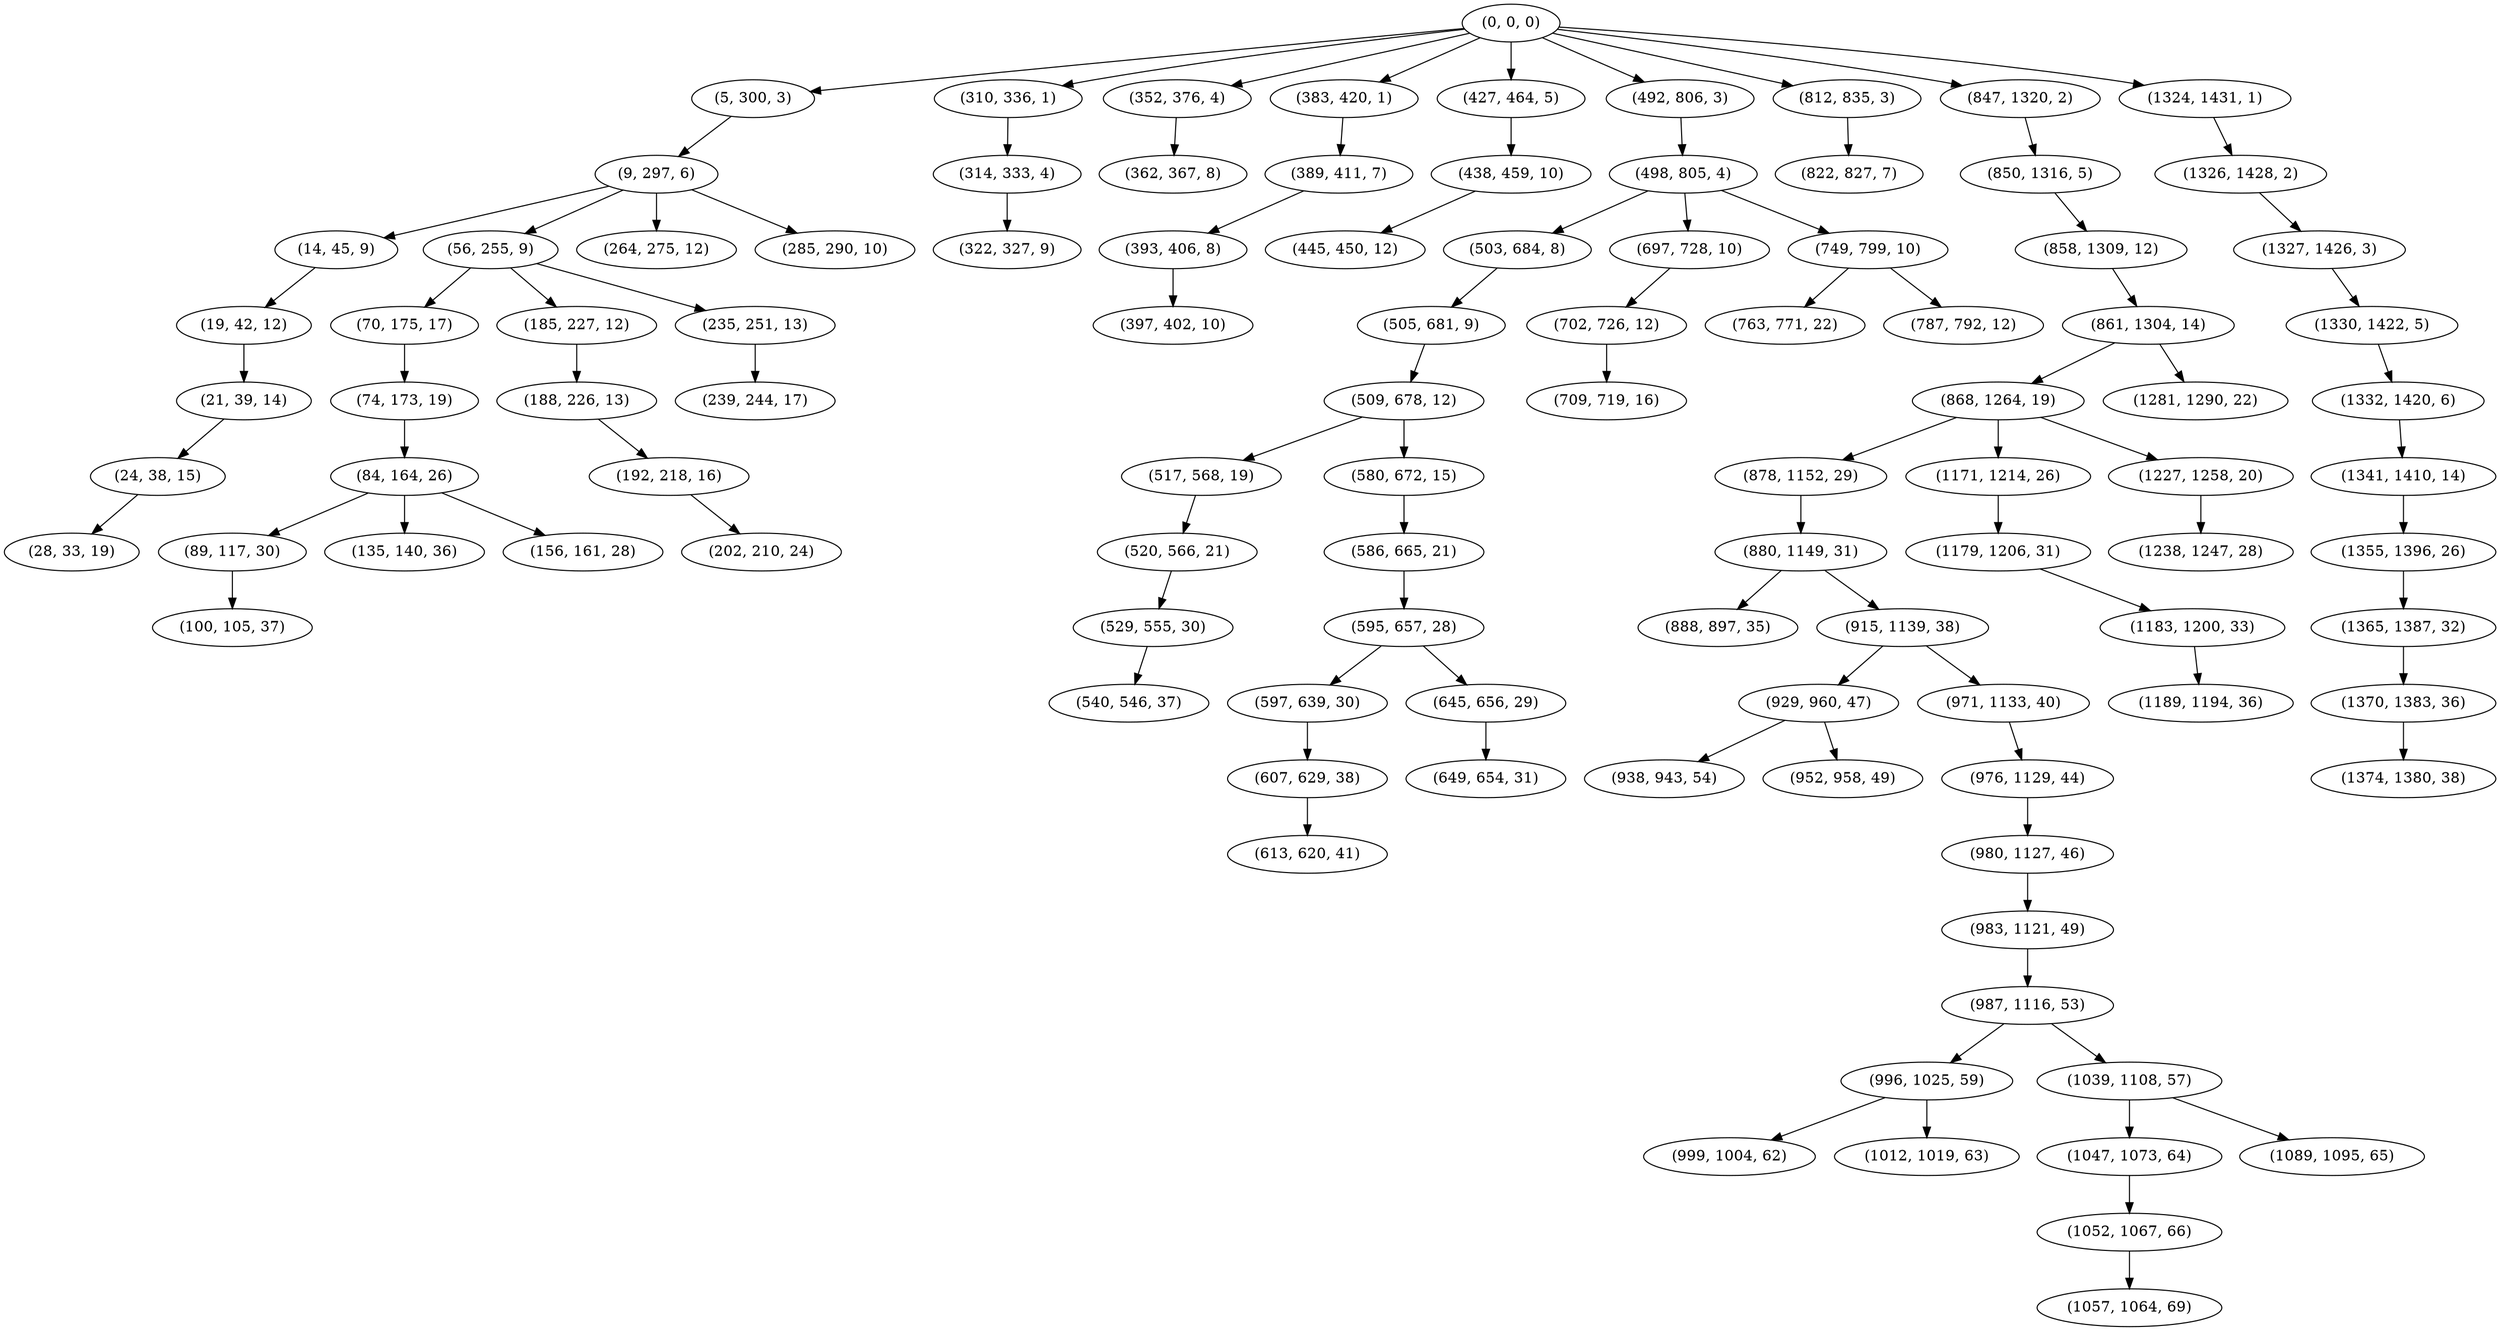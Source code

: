 digraph tree {
    "(0, 0, 0)";
    "(5, 300, 3)";
    "(9, 297, 6)";
    "(14, 45, 9)";
    "(19, 42, 12)";
    "(21, 39, 14)";
    "(24, 38, 15)";
    "(28, 33, 19)";
    "(56, 255, 9)";
    "(70, 175, 17)";
    "(74, 173, 19)";
    "(84, 164, 26)";
    "(89, 117, 30)";
    "(100, 105, 37)";
    "(135, 140, 36)";
    "(156, 161, 28)";
    "(185, 227, 12)";
    "(188, 226, 13)";
    "(192, 218, 16)";
    "(202, 210, 24)";
    "(235, 251, 13)";
    "(239, 244, 17)";
    "(264, 275, 12)";
    "(285, 290, 10)";
    "(310, 336, 1)";
    "(314, 333, 4)";
    "(322, 327, 9)";
    "(352, 376, 4)";
    "(362, 367, 8)";
    "(383, 420, 1)";
    "(389, 411, 7)";
    "(393, 406, 8)";
    "(397, 402, 10)";
    "(427, 464, 5)";
    "(438, 459, 10)";
    "(445, 450, 12)";
    "(492, 806, 3)";
    "(498, 805, 4)";
    "(503, 684, 8)";
    "(505, 681, 9)";
    "(509, 678, 12)";
    "(517, 568, 19)";
    "(520, 566, 21)";
    "(529, 555, 30)";
    "(540, 546, 37)";
    "(580, 672, 15)";
    "(586, 665, 21)";
    "(595, 657, 28)";
    "(597, 639, 30)";
    "(607, 629, 38)";
    "(613, 620, 41)";
    "(645, 656, 29)";
    "(649, 654, 31)";
    "(697, 728, 10)";
    "(702, 726, 12)";
    "(709, 719, 16)";
    "(749, 799, 10)";
    "(763, 771, 22)";
    "(787, 792, 12)";
    "(812, 835, 3)";
    "(822, 827, 7)";
    "(847, 1320, 2)";
    "(850, 1316, 5)";
    "(858, 1309, 12)";
    "(861, 1304, 14)";
    "(868, 1264, 19)";
    "(878, 1152, 29)";
    "(880, 1149, 31)";
    "(888, 897, 35)";
    "(915, 1139, 38)";
    "(929, 960, 47)";
    "(938, 943, 54)";
    "(952, 958, 49)";
    "(971, 1133, 40)";
    "(976, 1129, 44)";
    "(980, 1127, 46)";
    "(983, 1121, 49)";
    "(987, 1116, 53)";
    "(996, 1025, 59)";
    "(999, 1004, 62)";
    "(1012, 1019, 63)";
    "(1039, 1108, 57)";
    "(1047, 1073, 64)";
    "(1052, 1067, 66)";
    "(1057, 1064, 69)";
    "(1089, 1095, 65)";
    "(1171, 1214, 26)";
    "(1179, 1206, 31)";
    "(1183, 1200, 33)";
    "(1189, 1194, 36)";
    "(1227, 1258, 20)";
    "(1238, 1247, 28)";
    "(1281, 1290, 22)";
    "(1324, 1431, 1)";
    "(1326, 1428, 2)";
    "(1327, 1426, 3)";
    "(1330, 1422, 5)";
    "(1332, 1420, 6)";
    "(1341, 1410, 14)";
    "(1355, 1396, 26)";
    "(1365, 1387, 32)";
    "(1370, 1383, 36)";
    "(1374, 1380, 38)";
    "(0, 0, 0)" -> "(5, 300, 3)";
    "(0, 0, 0)" -> "(310, 336, 1)";
    "(0, 0, 0)" -> "(352, 376, 4)";
    "(0, 0, 0)" -> "(383, 420, 1)";
    "(0, 0, 0)" -> "(427, 464, 5)";
    "(0, 0, 0)" -> "(492, 806, 3)";
    "(0, 0, 0)" -> "(812, 835, 3)";
    "(0, 0, 0)" -> "(847, 1320, 2)";
    "(0, 0, 0)" -> "(1324, 1431, 1)";
    "(5, 300, 3)" -> "(9, 297, 6)";
    "(9, 297, 6)" -> "(14, 45, 9)";
    "(9, 297, 6)" -> "(56, 255, 9)";
    "(9, 297, 6)" -> "(264, 275, 12)";
    "(9, 297, 6)" -> "(285, 290, 10)";
    "(14, 45, 9)" -> "(19, 42, 12)";
    "(19, 42, 12)" -> "(21, 39, 14)";
    "(21, 39, 14)" -> "(24, 38, 15)";
    "(24, 38, 15)" -> "(28, 33, 19)";
    "(56, 255, 9)" -> "(70, 175, 17)";
    "(56, 255, 9)" -> "(185, 227, 12)";
    "(56, 255, 9)" -> "(235, 251, 13)";
    "(70, 175, 17)" -> "(74, 173, 19)";
    "(74, 173, 19)" -> "(84, 164, 26)";
    "(84, 164, 26)" -> "(89, 117, 30)";
    "(84, 164, 26)" -> "(135, 140, 36)";
    "(84, 164, 26)" -> "(156, 161, 28)";
    "(89, 117, 30)" -> "(100, 105, 37)";
    "(185, 227, 12)" -> "(188, 226, 13)";
    "(188, 226, 13)" -> "(192, 218, 16)";
    "(192, 218, 16)" -> "(202, 210, 24)";
    "(235, 251, 13)" -> "(239, 244, 17)";
    "(310, 336, 1)" -> "(314, 333, 4)";
    "(314, 333, 4)" -> "(322, 327, 9)";
    "(352, 376, 4)" -> "(362, 367, 8)";
    "(383, 420, 1)" -> "(389, 411, 7)";
    "(389, 411, 7)" -> "(393, 406, 8)";
    "(393, 406, 8)" -> "(397, 402, 10)";
    "(427, 464, 5)" -> "(438, 459, 10)";
    "(438, 459, 10)" -> "(445, 450, 12)";
    "(492, 806, 3)" -> "(498, 805, 4)";
    "(498, 805, 4)" -> "(503, 684, 8)";
    "(498, 805, 4)" -> "(697, 728, 10)";
    "(498, 805, 4)" -> "(749, 799, 10)";
    "(503, 684, 8)" -> "(505, 681, 9)";
    "(505, 681, 9)" -> "(509, 678, 12)";
    "(509, 678, 12)" -> "(517, 568, 19)";
    "(509, 678, 12)" -> "(580, 672, 15)";
    "(517, 568, 19)" -> "(520, 566, 21)";
    "(520, 566, 21)" -> "(529, 555, 30)";
    "(529, 555, 30)" -> "(540, 546, 37)";
    "(580, 672, 15)" -> "(586, 665, 21)";
    "(586, 665, 21)" -> "(595, 657, 28)";
    "(595, 657, 28)" -> "(597, 639, 30)";
    "(595, 657, 28)" -> "(645, 656, 29)";
    "(597, 639, 30)" -> "(607, 629, 38)";
    "(607, 629, 38)" -> "(613, 620, 41)";
    "(645, 656, 29)" -> "(649, 654, 31)";
    "(697, 728, 10)" -> "(702, 726, 12)";
    "(702, 726, 12)" -> "(709, 719, 16)";
    "(749, 799, 10)" -> "(763, 771, 22)";
    "(749, 799, 10)" -> "(787, 792, 12)";
    "(812, 835, 3)" -> "(822, 827, 7)";
    "(847, 1320, 2)" -> "(850, 1316, 5)";
    "(850, 1316, 5)" -> "(858, 1309, 12)";
    "(858, 1309, 12)" -> "(861, 1304, 14)";
    "(861, 1304, 14)" -> "(868, 1264, 19)";
    "(861, 1304, 14)" -> "(1281, 1290, 22)";
    "(868, 1264, 19)" -> "(878, 1152, 29)";
    "(868, 1264, 19)" -> "(1171, 1214, 26)";
    "(868, 1264, 19)" -> "(1227, 1258, 20)";
    "(878, 1152, 29)" -> "(880, 1149, 31)";
    "(880, 1149, 31)" -> "(888, 897, 35)";
    "(880, 1149, 31)" -> "(915, 1139, 38)";
    "(915, 1139, 38)" -> "(929, 960, 47)";
    "(915, 1139, 38)" -> "(971, 1133, 40)";
    "(929, 960, 47)" -> "(938, 943, 54)";
    "(929, 960, 47)" -> "(952, 958, 49)";
    "(971, 1133, 40)" -> "(976, 1129, 44)";
    "(976, 1129, 44)" -> "(980, 1127, 46)";
    "(980, 1127, 46)" -> "(983, 1121, 49)";
    "(983, 1121, 49)" -> "(987, 1116, 53)";
    "(987, 1116, 53)" -> "(996, 1025, 59)";
    "(987, 1116, 53)" -> "(1039, 1108, 57)";
    "(996, 1025, 59)" -> "(999, 1004, 62)";
    "(996, 1025, 59)" -> "(1012, 1019, 63)";
    "(1039, 1108, 57)" -> "(1047, 1073, 64)";
    "(1039, 1108, 57)" -> "(1089, 1095, 65)";
    "(1047, 1073, 64)" -> "(1052, 1067, 66)";
    "(1052, 1067, 66)" -> "(1057, 1064, 69)";
    "(1171, 1214, 26)" -> "(1179, 1206, 31)";
    "(1179, 1206, 31)" -> "(1183, 1200, 33)";
    "(1183, 1200, 33)" -> "(1189, 1194, 36)";
    "(1227, 1258, 20)" -> "(1238, 1247, 28)";
    "(1324, 1431, 1)" -> "(1326, 1428, 2)";
    "(1326, 1428, 2)" -> "(1327, 1426, 3)";
    "(1327, 1426, 3)" -> "(1330, 1422, 5)";
    "(1330, 1422, 5)" -> "(1332, 1420, 6)";
    "(1332, 1420, 6)" -> "(1341, 1410, 14)";
    "(1341, 1410, 14)" -> "(1355, 1396, 26)";
    "(1355, 1396, 26)" -> "(1365, 1387, 32)";
    "(1365, 1387, 32)" -> "(1370, 1383, 36)";
    "(1370, 1383, 36)" -> "(1374, 1380, 38)";
}
